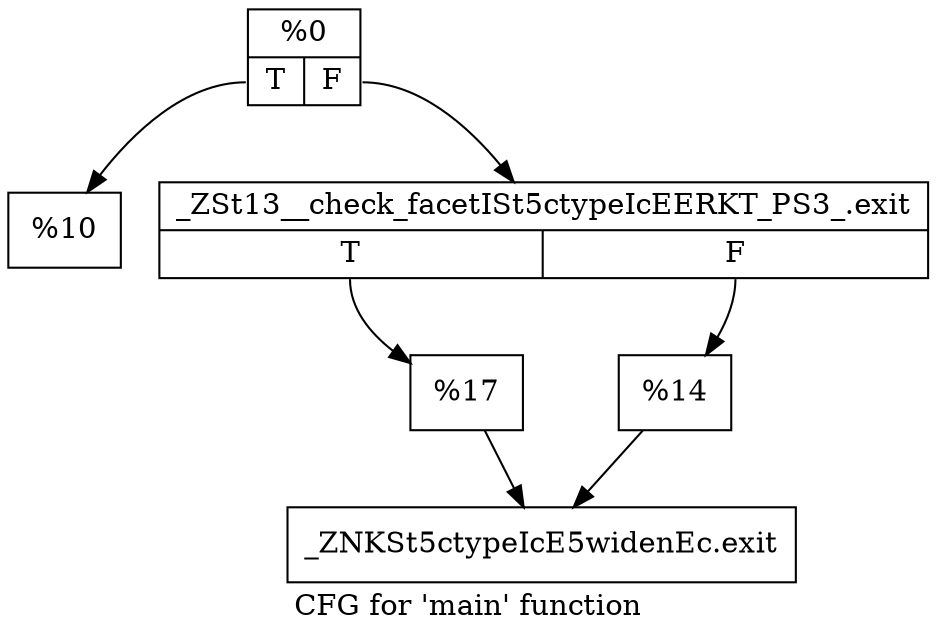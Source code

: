 digraph "CFG for 'main' function" {
	label="CFG for 'main' function";

	Node0x82f4f80 [shape=record,label="{%0|{<s0>T|<s1>F}}"];
	Node0x82f4f80:s0 -> Node0x82f4658;
	Node0x82f4f80:s1 -> Node0x82f4750;
	Node0x82f4658 [shape=record,label="{%10}"];
	Node0x82f4750 [shape=record,label="{_ZSt13__check_facetISt5ctypeIcEERKT_PS3_.exit|{<s0>T|<s1>F}}"];
	Node0x82f4750:s0 -> Node0x82f89e0;
	Node0x82f4750:s1 -> Node0x82f8a10;
	Node0x82f8a10 [shape=record,label="{%14}"];
	Node0x82f8a10 -> Node0x82f8be8;
	Node0x82f89e0 [shape=record,label="{%17}"];
	Node0x82f89e0 -> Node0x82f8be8;
	Node0x82f8be8 [shape=record,label="{_ZNKSt5ctypeIcE5widenEc.exit}"];
}
